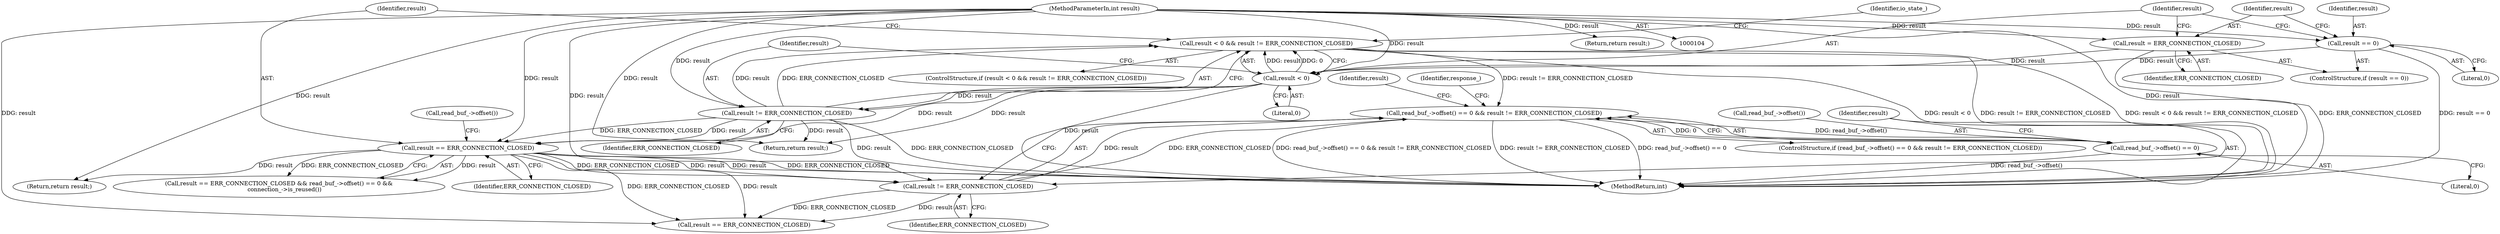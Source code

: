 digraph "0_Chrome_9c18dbcb79e5f700c453d1ac01fb6d8768e4844a@API" {
"1000145" [label="(Call,read_buf_->offset() == 0 && result != ERR_CONNECTION_CLOSED)"];
"1000146" [label="(Call,read_buf_->offset() == 0)"];
"1000115" [label="(Call,result < 0 && result != ERR_CONNECTION_CLOSED)"];
"1000116" [label="(Call,result < 0)"];
"1000111" [label="(Call,result = ERR_CONNECTION_CLOSED)"];
"1000105" [label="(MethodParameterIn,int result)"];
"1000108" [label="(Call,result == 0)"];
"1000119" [label="(Call,result != ERR_CONNECTION_CLOSED)"];
"1000149" [label="(Call,result != ERR_CONNECTION_CLOSED)"];
"1000130" [label="(Call,result == ERR_CONNECTION_CLOSED)"];
"1000131" [label="(Identifier,result)"];
"1000145" [label="(Call,read_buf_->offset() == 0 && result != ERR_CONNECTION_CLOSED)"];
"1000117" [label="(Identifier,result)"];
"1000159" [label="(Identifier,result)"];
"1000111" [label="(Call,result = ERR_CONNECTION_CLOSED)"];
"1000151" [label="(Identifier,ERR_CONNECTION_CLOSED)"];
"1000118" [label="(Literal,0)"];
"1000120" [label="(Identifier,result)"];
"1000150" [label="(Identifier,result)"];
"1000210" [label="(MethodReturn,int)"];
"1000115" [label="(Call,result < 0 && result != ERR_CONNECTION_CLOSED)"];
"1000130" [label="(Call,result == ERR_CONNECTION_CLOSED)"];
"1000121" [label="(Identifier,ERR_CONNECTION_CLOSED)"];
"1000132" [label="(Identifier,ERR_CONNECTION_CLOSED)"];
"1000126" [label="(Return,return result;)"];
"1000135" [label="(Call,read_buf_->offset())"];
"1000110" [label="(Literal,0)"];
"1000158" [label="(Call,result == ERR_CONNECTION_CLOSED)"];
"1000114" [label="(ControlStructure,if (result < 0 && result != ERR_CONNECTION_CLOSED))"];
"1000154" [label="(Identifier,response_)"];
"1000109" [label="(Identifier,result)"];
"1000113" [label="(Identifier,ERR_CONNECTION_CLOSED)"];
"1000105" [label="(MethodParameterIn,int result)"];
"1000147" [label="(Call,read_buf_->offset())"];
"1000144" [label="(ControlStructure,if (read_buf_->offset() == 0 && result != ERR_CONNECTION_CLOSED))"];
"1000149" [label="(Call,result != ERR_CONNECTION_CLOSED)"];
"1000119" [label="(Call,result != ERR_CONNECTION_CLOSED)"];
"1000112" [label="(Identifier,result)"];
"1000146" [label="(Call,read_buf_->offset() == 0)"];
"1000116" [label="(Call,result < 0)"];
"1000108" [label="(Call,result == 0)"];
"1000107" [label="(ControlStructure,if (result == 0))"];
"1000142" [label="(Return,return result;)"];
"1000148" [label="(Literal,0)"];
"1000208" [label="(Return,return result;)"];
"1000129" [label="(Call,result == ERR_CONNECTION_CLOSED && read_buf_->offset() == 0 &&\n      connection_->is_reused())"];
"1000124" [label="(Identifier,io_state_)"];
"1000145" -> "1000144"  [label="AST: "];
"1000145" -> "1000146"  [label="CFG: "];
"1000145" -> "1000149"  [label="CFG: "];
"1000146" -> "1000145"  [label="AST: "];
"1000149" -> "1000145"  [label="AST: "];
"1000154" -> "1000145"  [label="CFG: "];
"1000159" -> "1000145"  [label="CFG: "];
"1000145" -> "1000210"  [label="DDG: result != ERR_CONNECTION_CLOSED"];
"1000145" -> "1000210"  [label="DDG: read_buf_->offset() == 0 && result != ERR_CONNECTION_CLOSED"];
"1000145" -> "1000210"  [label="DDG: read_buf_->offset() == 0"];
"1000146" -> "1000145"  [label="DDG: read_buf_->offset()"];
"1000146" -> "1000145"  [label="DDG: 0"];
"1000115" -> "1000145"  [label="DDG: result != ERR_CONNECTION_CLOSED"];
"1000149" -> "1000145"  [label="DDG: result"];
"1000149" -> "1000145"  [label="DDG: ERR_CONNECTION_CLOSED"];
"1000146" -> "1000148"  [label="CFG: "];
"1000147" -> "1000146"  [label="AST: "];
"1000148" -> "1000146"  [label="AST: "];
"1000150" -> "1000146"  [label="CFG: "];
"1000146" -> "1000210"  [label="DDG: read_buf_->offset()"];
"1000115" -> "1000114"  [label="AST: "];
"1000115" -> "1000116"  [label="CFG: "];
"1000115" -> "1000119"  [label="CFG: "];
"1000116" -> "1000115"  [label="AST: "];
"1000119" -> "1000115"  [label="AST: "];
"1000124" -> "1000115"  [label="CFG: "];
"1000131" -> "1000115"  [label="CFG: "];
"1000115" -> "1000210"  [label="DDG: result != ERR_CONNECTION_CLOSED"];
"1000115" -> "1000210"  [label="DDG: result < 0 && result != ERR_CONNECTION_CLOSED"];
"1000115" -> "1000210"  [label="DDG: result < 0"];
"1000116" -> "1000115"  [label="DDG: result"];
"1000116" -> "1000115"  [label="DDG: 0"];
"1000119" -> "1000115"  [label="DDG: result"];
"1000119" -> "1000115"  [label="DDG: ERR_CONNECTION_CLOSED"];
"1000116" -> "1000118"  [label="CFG: "];
"1000117" -> "1000116"  [label="AST: "];
"1000118" -> "1000116"  [label="AST: "];
"1000120" -> "1000116"  [label="CFG: "];
"1000116" -> "1000210"  [label="DDG: result"];
"1000111" -> "1000116"  [label="DDG: result"];
"1000108" -> "1000116"  [label="DDG: result"];
"1000105" -> "1000116"  [label="DDG: result"];
"1000116" -> "1000119"  [label="DDG: result"];
"1000116" -> "1000126"  [label="DDG: result"];
"1000116" -> "1000130"  [label="DDG: result"];
"1000111" -> "1000107"  [label="AST: "];
"1000111" -> "1000113"  [label="CFG: "];
"1000112" -> "1000111"  [label="AST: "];
"1000113" -> "1000111"  [label="AST: "];
"1000117" -> "1000111"  [label="CFG: "];
"1000111" -> "1000210"  [label="DDG: ERR_CONNECTION_CLOSED"];
"1000105" -> "1000111"  [label="DDG: result"];
"1000105" -> "1000104"  [label="AST: "];
"1000105" -> "1000210"  [label="DDG: result"];
"1000105" -> "1000108"  [label="DDG: result"];
"1000105" -> "1000119"  [label="DDG: result"];
"1000105" -> "1000126"  [label="DDG: result"];
"1000105" -> "1000130"  [label="DDG: result"];
"1000105" -> "1000142"  [label="DDG: result"];
"1000105" -> "1000149"  [label="DDG: result"];
"1000105" -> "1000158"  [label="DDG: result"];
"1000105" -> "1000208"  [label="DDG: result"];
"1000108" -> "1000107"  [label="AST: "];
"1000108" -> "1000110"  [label="CFG: "];
"1000109" -> "1000108"  [label="AST: "];
"1000110" -> "1000108"  [label="AST: "];
"1000112" -> "1000108"  [label="CFG: "];
"1000117" -> "1000108"  [label="CFG: "];
"1000108" -> "1000210"  [label="DDG: result == 0"];
"1000119" -> "1000121"  [label="CFG: "];
"1000120" -> "1000119"  [label="AST: "];
"1000121" -> "1000119"  [label="AST: "];
"1000119" -> "1000210"  [label="DDG: ERR_CONNECTION_CLOSED"];
"1000119" -> "1000210"  [label="DDG: result"];
"1000119" -> "1000126"  [label="DDG: result"];
"1000119" -> "1000130"  [label="DDG: result"];
"1000119" -> "1000130"  [label="DDG: ERR_CONNECTION_CLOSED"];
"1000149" -> "1000151"  [label="CFG: "];
"1000150" -> "1000149"  [label="AST: "];
"1000151" -> "1000149"  [label="AST: "];
"1000130" -> "1000149"  [label="DDG: result"];
"1000130" -> "1000149"  [label="DDG: ERR_CONNECTION_CLOSED"];
"1000149" -> "1000158"  [label="DDG: result"];
"1000149" -> "1000158"  [label="DDG: ERR_CONNECTION_CLOSED"];
"1000130" -> "1000129"  [label="AST: "];
"1000130" -> "1000132"  [label="CFG: "];
"1000131" -> "1000130"  [label="AST: "];
"1000132" -> "1000130"  [label="AST: "];
"1000135" -> "1000130"  [label="CFG: "];
"1000129" -> "1000130"  [label="CFG: "];
"1000130" -> "1000210"  [label="DDG: ERR_CONNECTION_CLOSED"];
"1000130" -> "1000210"  [label="DDG: result"];
"1000130" -> "1000129"  [label="DDG: result"];
"1000130" -> "1000129"  [label="DDG: ERR_CONNECTION_CLOSED"];
"1000130" -> "1000142"  [label="DDG: result"];
"1000130" -> "1000158"  [label="DDG: result"];
"1000130" -> "1000158"  [label="DDG: ERR_CONNECTION_CLOSED"];
}
